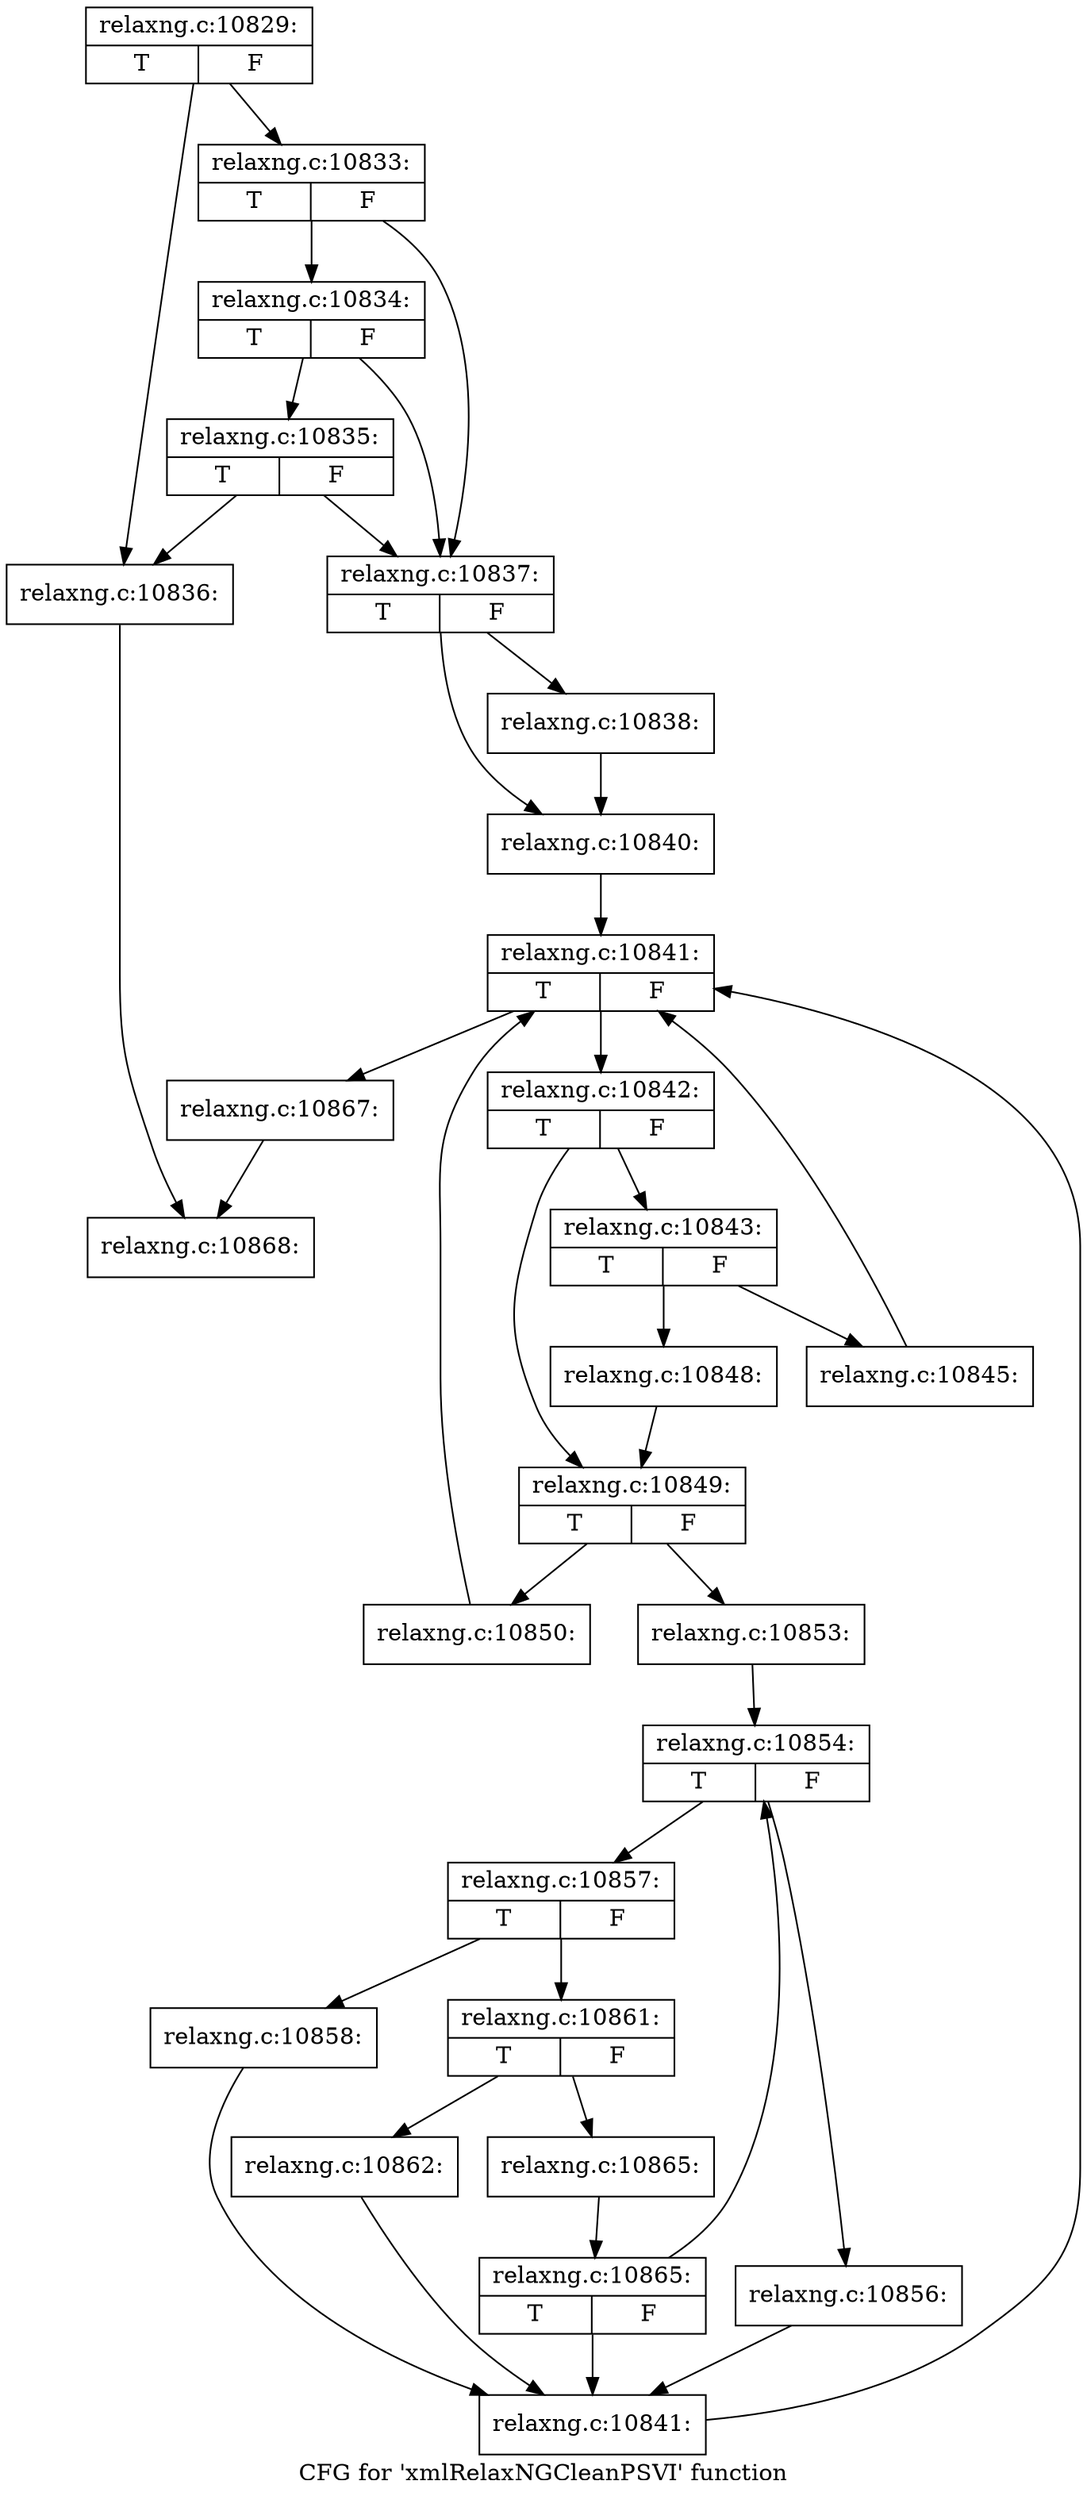 digraph "CFG for 'xmlRelaxNGCleanPSVI' function" {
	label="CFG for 'xmlRelaxNGCleanPSVI' function";

	Node0x404d9b0 [shape=record,label="{relaxng.c:10829:|{<s0>T|<s1>F}}"];
	Node0x404d9b0 -> Node0x404dc90;
	Node0x404d9b0 -> Node0x404dd30;
	Node0x404dd30 [shape=record,label="{relaxng.c:10833:|{<s0>T|<s1>F}}"];
	Node0x404dd30 -> Node0x405cd70;
	Node0x404dd30 -> Node0x404dce0;
	Node0x405cd70 [shape=record,label="{relaxng.c:10834:|{<s0>T|<s1>F}}"];
	Node0x405cd70 -> Node0x405cd20;
	Node0x405cd70 -> Node0x404dce0;
	Node0x405cd20 [shape=record,label="{relaxng.c:10835:|{<s0>T|<s1>F}}"];
	Node0x405cd20 -> Node0x404dc90;
	Node0x405cd20 -> Node0x404dce0;
	Node0x404dc90 [shape=record,label="{relaxng.c:10836:}"];
	Node0x404dc90 -> Node0x404de10;
	Node0x404dce0 [shape=record,label="{relaxng.c:10837:|{<s0>T|<s1>F}}"];
	Node0x404dce0 -> Node0x405d7b0;
	Node0x404dce0 -> Node0x405d800;
	Node0x405d7b0 [shape=record,label="{relaxng.c:10838:}"];
	Node0x405d7b0 -> Node0x405d800;
	Node0x405d800 [shape=record,label="{relaxng.c:10840:}"];
	Node0x405d800 -> Node0x405e120;
	Node0x405e120 [shape=record,label="{relaxng.c:10841:|{<s0>T|<s1>F}}"];
	Node0x405e120 -> Node0x405e510;
	Node0x405e120 -> Node0x405e340;
	Node0x405e510 [shape=record,label="{relaxng.c:10842:|{<s0>T|<s1>F}}"];
	Node0x405e510 -> Node0x405e6d0;
	Node0x405e510 -> Node0x405e720;
	Node0x405e6d0 [shape=record,label="{relaxng.c:10843:|{<s0>T|<s1>F}}"];
	Node0x405e6d0 -> Node0x405ed10;
	Node0x405e6d0 -> Node0x405ed60;
	Node0x405ed10 [shape=record,label="{relaxng.c:10845:}"];
	Node0x405ed10 -> Node0x405e120;
	Node0x405ed60 [shape=record,label="{relaxng.c:10848:}"];
	Node0x405ed60 -> Node0x405e720;
	Node0x405e720 [shape=record,label="{relaxng.c:10849:|{<s0>T|<s1>F}}"];
	Node0x405e720 -> Node0x405f6a0;
	Node0x405e720 -> Node0x405f6f0;
	Node0x405f6a0 [shape=record,label="{relaxng.c:10850:}"];
	Node0x405f6a0 -> Node0x405e120;
	Node0x405f6f0 [shape=record,label="{relaxng.c:10853:}"];
	Node0x405f6f0 -> Node0x405ff70;
	Node0x405ff70 [shape=record,label="{relaxng.c:10854:|{<s0>T|<s1>F}}"];
	Node0x405ff70 -> Node0x40604c0;
	Node0x405ff70 -> Node0x4060510;
	Node0x40604c0 [shape=record,label="{relaxng.c:10856:}"];
	Node0x40604c0 -> Node0x405fed0;
	Node0x4060510 [shape=record,label="{relaxng.c:10857:|{<s0>T|<s1>F}}"];
	Node0x4060510 -> Node0x4060840;
	Node0x4060510 -> Node0x4060890;
	Node0x4060840 [shape=record,label="{relaxng.c:10858:}"];
	Node0x4060840 -> Node0x405fed0;
	Node0x4060890 [shape=record,label="{relaxng.c:10861:|{<s0>T|<s1>F}}"];
	Node0x4060890 -> Node0x4060e80;
	Node0x4060890 -> Node0x4060ed0;
	Node0x4060e80 [shape=record,label="{relaxng.c:10862:}"];
	Node0x4060e80 -> Node0x405fed0;
	Node0x4060ed0 [shape=record,label="{relaxng.c:10865:}"];
	Node0x4060ed0 -> Node0x405ff20;
	Node0x405ff20 [shape=record,label="{relaxng.c:10865:|{<s0>T|<s1>F}}"];
	Node0x405ff20 -> Node0x405ff70;
	Node0x405ff20 -> Node0x405fed0;
	Node0x405fed0 [shape=record,label="{relaxng.c:10841:}"];
	Node0x405fed0 -> Node0x405e120;
	Node0x405e340 [shape=record,label="{relaxng.c:10867:}"];
	Node0x405e340 -> Node0x404de10;
	Node0x404de10 [shape=record,label="{relaxng.c:10868:}"];
}
